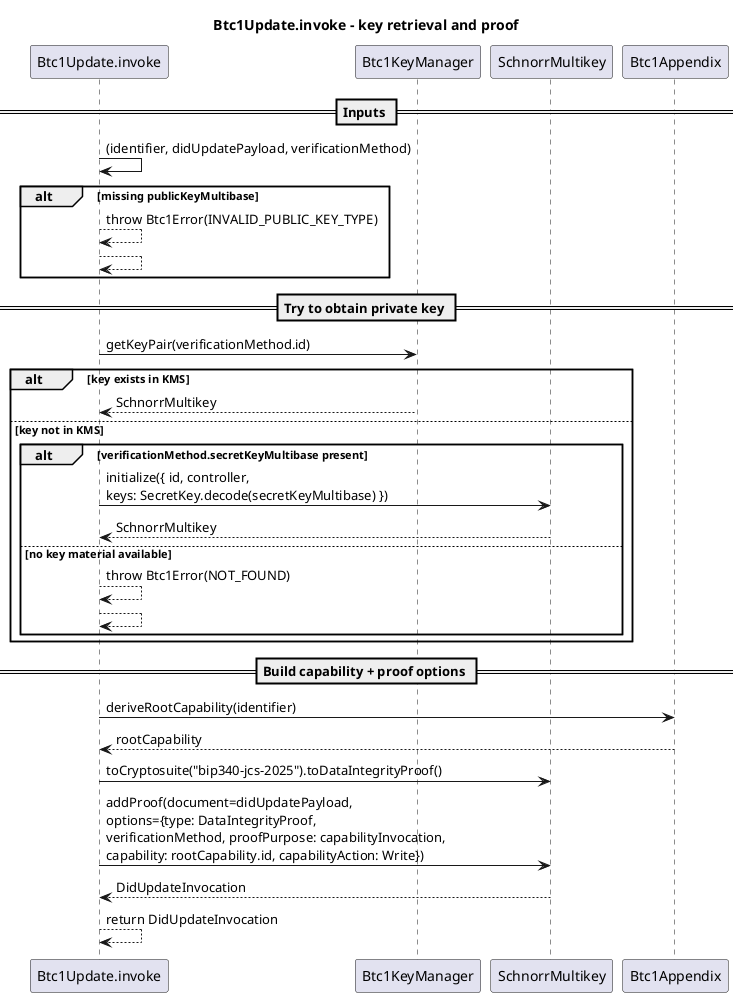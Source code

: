@startuml BTC1 Update – Invoke Details
title Btc1Update.invoke – key retrieval and proof

participant "Btc1Update.invoke" as Invoke
participant "Btc1KeyManager" as KMS
participant "SchnorrMultikey" as Multi
participant "Btc1Appendix" as Appendix

== Inputs ==
Invoke -> Invoke: (identifier, didUpdatePayload, verificationMethod)

alt missing publicKeyMultibase
  Invoke --> Invoke: throw Btc1Error(INVALID_PUBLIC_KEY_TYPE)
  return
end

== Try to obtain private key ==
Invoke -> KMS: getKeyPair(verificationMethod.id)
alt key exists in KMS
  KMS --> Invoke: SchnorrMultikey
else key not in KMS
  alt verificationMethod.secretKeyMultibase present
    Invoke -> Multi: initialize({ id, controller,\nkeys: SecretKey.decode(secretKeyMultibase) })
    Multi --> Invoke: SchnorrMultikey
  else no key material available
    Invoke --> Invoke: throw Btc1Error(NOT_FOUND)
    return
  end
end

== Build capability + proof options ==
Invoke -> Appendix: deriveRootCapability(identifier)
Appendix --> Invoke: rootCapability
Invoke -> Multi: toCryptosuite("bip340-jcs-2025").toDataIntegrityProof()
Invoke -> Multi: addProof(document=didUpdatePayload,\noptions={type: DataIntegrityProof,\nverificationMethod, proofPurpose: capabilityInvocation,\ncapability: rootCapability.id, capabilityAction: Write})
Multi --> Invoke: DidUpdateInvocation

Invoke --> Invoke: return DidUpdateInvocation
@enduml
